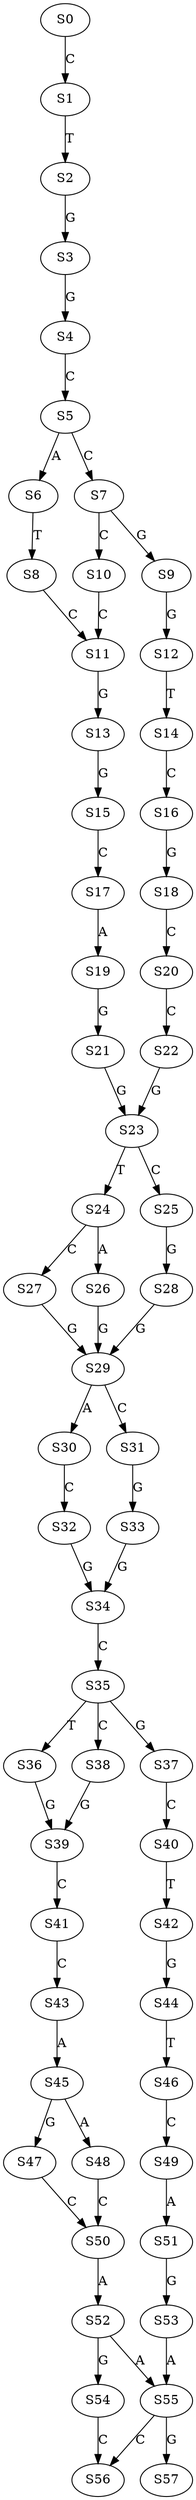 strict digraph  {
	S0 -> S1 [ label = C ];
	S1 -> S2 [ label = T ];
	S2 -> S3 [ label = G ];
	S3 -> S4 [ label = G ];
	S4 -> S5 [ label = C ];
	S5 -> S6 [ label = A ];
	S5 -> S7 [ label = C ];
	S6 -> S8 [ label = T ];
	S7 -> S9 [ label = G ];
	S7 -> S10 [ label = C ];
	S8 -> S11 [ label = C ];
	S9 -> S12 [ label = G ];
	S10 -> S11 [ label = C ];
	S11 -> S13 [ label = G ];
	S12 -> S14 [ label = T ];
	S13 -> S15 [ label = G ];
	S14 -> S16 [ label = C ];
	S15 -> S17 [ label = C ];
	S16 -> S18 [ label = G ];
	S17 -> S19 [ label = A ];
	S18 -> S20 [ label = C ];
	S19 -> S21 [ label = G ];
	S20 -> S22 [ label = C ];
	S21 -> S23 [ label = G ];
	S22 -> S23 [ label = G ];
	S23 -> S24 [ label = T ];
	S23 -> S25 [ label = C ];
	S24 -> S26 [ label = A ];
	S24 -> S27 [ label = C ];
	S25 -> S28 [ label = G ];
	S26 -> S29 [ label = G ];
	S27 -> S29 [ label = G ];
	S28 -> S29 [ label = G ];
	S29 -> S30 [ label = A ];
	S29 -> S31 [ label = C ];
	S30 -> S32 [ label = C ];
	S31 -> S33 [ label = G ];
	S32 -> S34 [ label = G ];
	S33 -> S34 [ label = G ];
	S34 -> S35 [ label = C ];
	S35 -> S36 [ label = T ];
	S35 -> S37 [ label = G ];
	S35 -> S38 [ label = C ];
	S36 -> S39 [ label = G ];
	S37 -> S40 [ label = C ];
	S38 -> S39 [ label = G ];
	S39 -> S41 [ label = C ];
	S40 -> S42 [ label = T ];
	S41 -> S43 [ label = C ];
	S42 -> S44 [ label = G ];
	S43 -> S45 [ label = A ];
	S44 -> S46 [ label = T ];
	S45 -> S47 [ label = G ];
	S45 -> S48 [ label = A ];
	S46 -> S49 [ label = C ];
	S47 -> S50 [ label = C ];
	S48 -> S50 [ label = C ];
	S49 -> S51 [ label = A ];
	S50 -> S52 [ label = A ];
	S51 -> S53 [ label = G ];
	S52 -> S54 [ label = G ];
	S52 -> S55 [ label = A ];
	S53 -> S55 [ label = A ];
	S54 -> S56 [ label = C ];
	S55 -> S57 [ label = G ];
	S55 -> S56 [ label = C ];
}
